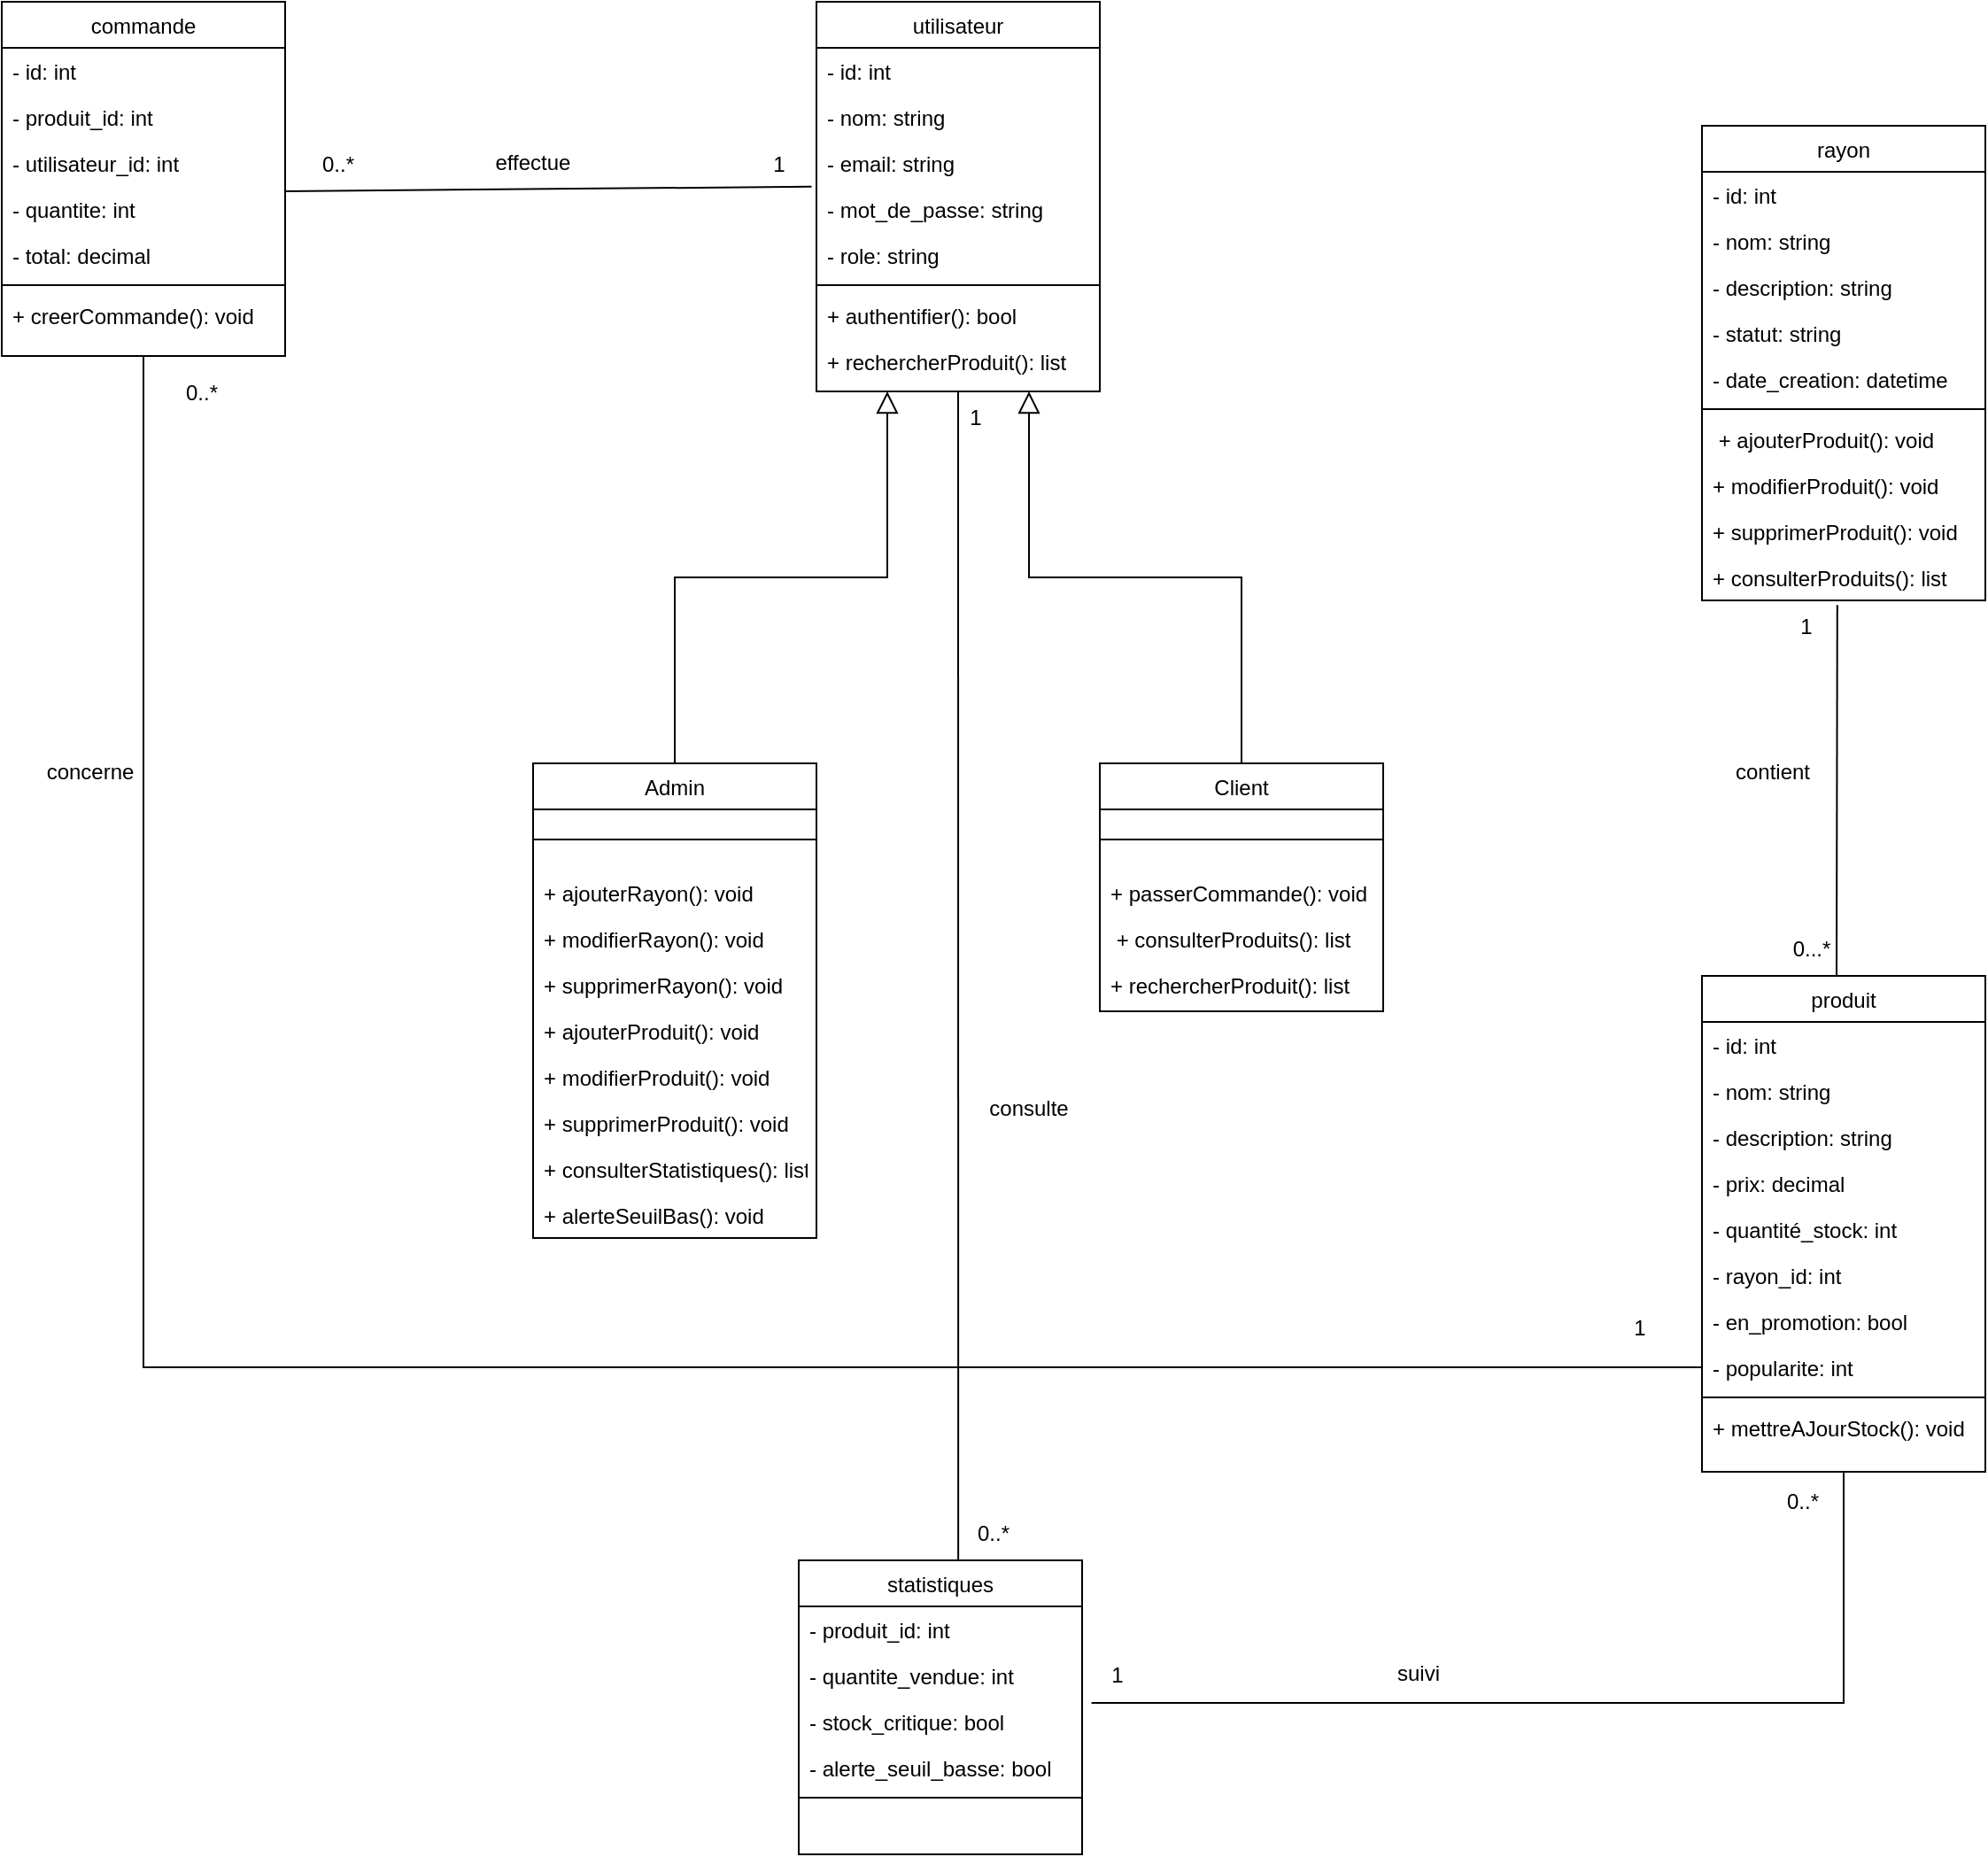 <mxfile version="26.1.0">
  <diagram id="C5RBs43oDa-KdzZeNtuy" name="Page-1">
    <mxGraphModel dx="2954" dy="2466" grid="1" gridSize="10" guides="1" tooltips="1" connect="1" arrows="1" fold="1" page="1" pageScale="1" pageWidth="827" pageHeight="1169" math="0" shadow="0">
      <root>
        <mxCell id="WIyWlLk6GJQsqaUBKTNV-0" />
        <mxCell id="WIyWlLk6GJQsqaUBKTNV-1" parent="WIyWlLk6GJQsqaUBKTNV-0" />
        <mxCell id="zkfFHV4jXpPFQw0GAbJ--12" value="" style="endArrow=block;endSize=10;endFill=0;shadow=0;strokeWidth=1;rounded=0;curved=0;edgeStyle=elbowEdgeStyle;elbow=vertical;exitX=0.5;exitY=0;exitDx=0;exitDy=0;entryX=0.25;entryY=1;entryDx=0;entryDy=0;" parent="WIyWlLk6GJQsqaUBKTNV-1" source="wfbPe1HCgAPdPwC0ems8-38" target="wfbPe1HCgAPdPwC0ems8-25" edge="1">
          <mxGeometry width="160" relative="1" as="geometry">
            <mxPoint x="860" y="212" as="sourcePoint" />
            <mxPoint x="960" y="110" as="targetPoint" />
          </mxGeometry>
        </mxCell>
        <mxCell id="wfbPe1HCgAPdPwC0ems8-0" value="rayon" style="swimlane;fontStyle=0;align=center;verticalAlign=top;childLayout=stackLayout;horizontal=1;startSize=26;horizontalStack=0;resizeParent=1;resizeLast=0;collapsible=1;marginBottom=0;rounded=0;shadow=0;strokeWidth=1;" vertex="1" parent="WIyWlLk6GJQsqaUBKTNV-1">
          <mxGeometry x="1060" y="-120" width="160" height="268" as="geometry">
            <mxRectangle x="550" y="140" width="160" height="26" as="alternateBounds" />
          </mxGeometry>
        </mxCell>
        <mxCell id="wfbPe1HCgAPdPwC0ems8-1" value="- id: int" style="text;align=left;verticalAlign=top;spacingLeft=4;spacingRight=4;overflow=hidden;rotatable=0;points=[[0,0.5],[1,0.5]];portConstraint=eastwest;" vertex="1" parent="wfbPe1HCgAPdPwC0ems8-0">
          <mxGeometry y="26" width="160" height="26" as="geometry" />
        </mxCell>
        <mxCell id="wfbPe1HCgAPdPwC0ems8-2" value="- nom: string" style="text;align=left;verticalAlign=top;spacingLeft=4;spacingRight=4;overflow=hidden;rotatable=0;points=[[0,0.5],[1,0.5]];portConstraint=eastwest;rounded=0;shadow=0;html=0;" vertex="1" parent="wfbPe1HCgAPdPwC0ems8-0">
          <mxGeometry y="52" width="160" height="26" as="geometry" />
        </mxCell>
        <mxCell id="wfbPe1HCgAPdPwC0ems8-3" value="- description: string" style="text;align=left;verticalAlign=top;spacingLeft=4;spacingRight=4;overflow=hidden;rotatable=0;points=[[0,0.5],[1,0.5]];portConstraint=eastwest;rounded=0;shadow=0;html=0;" vertex="1" parent="wfbPe1HCgAPdPwC0ems8-0">
          <mxGeometry y="78" width="160" height="26" as="geometry" />
        </mxCell>
        <mxCell id="wfbPe1HCgAPdPwC0ems8-4" value="- statut: string" style="text;align=left;verticalAlign=top;spacingLeft=4;spacingRight=4;overflow=hidden;rotatable=0;points=[[0,0.5],[1,0.5]];portConstraint=eastwest;rounded=0;shadow=0;html=0;" vertex="1" parent="wfbPe1HCgAPdPwC0ems8-0">
          <mxGeometry y="104" width="160" height="26" as="geometry" />
        </mxCell>
        <mxCell id="wfbPe1HCgAPdPwC0ems8-5" value="- date_creation: datetime" style="text;align=left;verticalAlign=top;spacingLeft=4;spacingRight=4;overflow=hidden;rotatable=0;points=[[0,0.5],[1,0.5]];portConstraint=eastwest;rounded=0;shadow=0;html=0;" vertex="1" parent="wfbPe1HCgAPdPwC0ems8-0">
          <mxGeometry y="130" width="160" height="26" as="geometry" />
        </mxCell>
        <mxCell id="wfbPe1HCgAPdPwC0ems8-6" value="" style="line;html=1;strokeWidth=1;align=left;verticalAlign=middle;spacingTop=-1;spacingLeft=3;spacingRight=3;rotatable=0;labelPosition=right;points=[];portConstraint=eastwest;" vertex="1" parent="wfbPe1HCgAPdPwC0ems8-0">
          <mxGeometry y="156" width="160" height="8" as="geometry" />
        </mxCell>
        <mxCell id="wfbPe1HCgAPdPwC0ems8-7" value=" + ajouterProduit(): void" style="text;align=left;verticalAlign=top;spacingLeft=4;spacingRight=4;overflow=hidden;rotatable=0;points=[[0,0.5],[1,0.5]];portConstraint=eastwest;" vertex="1" parent="wfbPe1HCgAPdPwC0ems8-0">
          <mxGeometry y="164" width="160" height="26" as="geometry" />
        </mxCell>
        <mxCell id="wfbPe1HCgAPdPwC0ems8-9" value="+ modifierProduit(): void" style="text;align=left;verticalAlign=top;spacingLeft=4;spacingRight=4;overflow=hidden;rotatable=0;points=[[0,0.5],[1,0.5]];portConstraint=eastwest;" vertex="1" parent="wfbPe1HCgAPdPwC0ems8-0">
          <mxGeometry y="190" width="160" height="26" as="geometry" />
        </mxCell>
        <mxCell id="wfbPe1HCgAPdPwC0ems8-8" value="+ supprimerProduit(): void" style="text;align=left;verticalAlign=top;spacingLeft=4;spacingRight=4;overflow=hidden;rotatable=0;points=[[0,0.5],[1,0.5]];portConstraint=eastwest;" vertex="1" parent="wfbPe1HCgAPdPwC0ems8-0">
          <mxGeometry y="216" width="160" height="26" as="geometry" />
        </mxCell>
        <mxCell id="wfbPe1HCgAPdPwC0ems8-10" value="+ consulterProduits(): list&#xa;" style="text;align=left;verticalAlign=top;spacingLeft=4;spacingRight=4;overflow=hidden;rotatable=0;points=[[0,0.5],[1,0.5]];portConstraint=eastwest;" vertex="1" parent="wfbPe1HCgAPdPwC0ems8-0">
          <mxGeometry y="242" width="160" height="26" as="geometry" />
        </mxCell>
        <mxCell id="wfbPe1HCgAPdPwC0ems8-11" value="produit" style="swimlane;fontStyle=0;align=center;verticalAlign=top;childLayout=stackLayout;horizontal=1;startSize=26;horizontalStack=0;resizeParent=1;resizeLast=0;collapsible=1;marginBottom=0;rounded=0;shadow=0;strokeWidth=1;" vertex="1" parent="WIyWlLk6GJQsqaUBKTNV-1">
          <mxGeometry x="1060" y="360" width="160" height="280" as="geometry">
            <mxRectangle x="550" y="140" width="160" height="26" as="alternateBounds" />
          </mxGeometry>
        </mxCell>
        <mxCell id="wfbPe1HCgAPdPwC0ems8-12" value="- id: int" style="text;align=left;verticalAlign=top;spacingLeft=4;spacingRight=4;overflow=hidden;rotatable=0;points=[[0,0.5],[1,0.5]];portConstraint=eastwest;" vertex="1" parent="wfbPe1HCgAPdPwC0ems8-11">
          <mxGeometry y="26" width="160" height="26" as="geometry" />
        </mxCell>
        <mxCell id="wfbPe1HCgAPdPwC0ems8-13" value="- nom: string" style="text;align=left;verticalAlign=top;spacingLeft=4;spacingRight=4;overflow=hidden;rotatable=0;points=[[0,0.5],[1,0.5]];portConstraint=eastwest;rounded=0;shadow=0;html=0;" vertex="1" parent="wfbPe1HCgAPdPwC0ems8-11">
          <mxGeometry y="52" width="160" height="26" as="geometry" />
        </mxCell>
        <mxCell id="wfbPe1HCgAPdPwC0ems8-14" value="- description: string" style="text;align=left;verticalAlign=top;spacingLeft=4;spacingRight=4;overflow=hidden;rotatable=0;points=[[0,0.5],[1,0.5]];portConstraint=eastwest;rounded=0;shadow=0;html=0;" vertex="1" parent="wfbPe1HCgAPdPwC0ems8-11">
          <mxGeometry y="78" width="160" height="26" as="geometry" />
        </mxCell>
        <mxCell id="wfbPe1HCgAPdPwC0ems8-15" value="- prix: decimal" style="text;align=left;verticalAlign=top;spacingLeft=4;spacingRight=4;overflow=hidden;rotatable=0;points=[[0,0.5],[1,0.5]];portConstraint=eastwest;rounded=0;shadow=0;html=0;" vertex="1" parent="wfbPe1HCgAPdPwC0ems8-11">
          <mxGeometry y="104" width="160" height="26" as="geometry" />
        </mxCell>
        <mxCell id="wfbPe1HCgAPdPwC0ems8-16" value="- quantité_stock: int" style="text;align=left;verticalAlign=top;spacingLeft=4;spacingRight=4;overflow=hidden;rotatable=0;points=[[0,0.5],[1,0.5]];portConstraint=eastwest;rounded=0;shadow=0;html=0;" vertex="1" parent="wfbPe1HCgAPdPwC0ems8-11">
          <mxGeometry y="130" width="160" height="26" as="geometry" />
        </mxCell>
        <mxCell id="wfbPe1HCgAPdPwC0ems8-22" value="- rayon_id: int" style="text;align=left;verticalAlign=top;spacingLeft=4;spacingRight=4;overflow=hidden;rotatable=0;points=[[0,0.5],[1,0.5]];portConstraint=eastwest;rounded=0;shadow=0;html=0;" vertex="1" parent="wfbPe1HCgAPdPwC0ems8-11">
          <mxGeometry y="156" width="160" height="26" as="geometry" />
        </mxCell>
        <mxCell id="wfbPe1HCgAPdPwC0ems8-23" value="- en_promotion: bool" style="text;align=left;verticalAlign=top;spacingLeft=4;spacingRight=4;overflow=hidden;rotatable=0;points=[[0,0.5],[1,0.5]];portConstraint=eastwest;rounded=0;shadow=0;html=0;" vertex="1" parent="wfbPe1HCgAPdPwC0ems8-11">
          <mxGeometry y="182" width="160" height="26" as="geometry" />
        </mxCell>
        <mxCell id="wfbPe1HCgAPdPwC0ems8-24" value="- popularite: int" style="text;align=left;verticalAlign=top;spacingLeft=4;spacingRight=4;overflow=hidden;rotatable=0;points=[[0,0.5],[1,0.5]];portConstraint=eastwest;rounded=0;shadow=0;html=0;" vertex="1" parent="wfbPe1HCgAPdPwC0ems8-11">
          <mxGeometry y="208" width="160" height="26" as="geometry" />
        </mxCell>
        <mxCell id="wfbPe1HCgAPdPwC0ems8-17" value="" style="line;html=1;strokeWidth=1;align=left;verticalAlign=middle;spacingTop=-1;spacingLeft=3;spacingRight=3;rotatable=0;labelPosition=right;points=[];portConstraint=eastwest;" vertex="1" parent="wfbPe1HCgAPdPwC0ems8-11">
          <mxGeometry y="234" width="160" height="8" as="geometry" />
        </mxCell>
        <mxCell id="wfbPe1HCgAPdPwC0ems8-18" value="+ mettreAJourStock(): void" style="text;align=left;verticalAlign=top;spacingLeft=4;spacingRight=4;overflow=hidden;rotatable=0;points=[[0,0.5],[1,0.5]];portConstraint=eastwest;" vertex="1" parent="wfbPe1HCgAPdPwC0ems8-11">
          <mxGeometry y="242" width="160" height="26" as="geometry" />
        </mxCell>
        <mxCell id="wfbPe1HCgAPdPwC0ems8-25" value="utilisateur" style="swimlane;fontStyle=0;align=center;verticalAlign=top;childLayout=stackLayout;horizontal=1;startSize=26;horizontalStack=0;resizeParent=1;resizeLast=0;collapsible=1;marginBottom=0;rounded=0;shadow=0;strokeWidth=1;" vertex="1" parent="WIyWlLk6GJQsqaUBKTNV-1">
          <mxGeometry x="560" y="-190" width="160" height="220" as="geometry">
            <mxRectangle x="550" y="140" width="160" height="26" as="alternateBounds" />
          </mxGeometry>
        </mxCell>
        <mxCell id="wfbPe1HCgAPdPwC0ems8-26" value="- id: int" style="text;align=left;verticalAlign=top;spacingLeft=4;spacingRight=4;overflow=hidden;rotatable=0;points=[[0,0.5],[1,0.5]];portConstraint=eastwest;" vertex="1" parent="wfbPe1HCgAPdPwC0ems8-25">
          <mxGeometry y="26" width="160" height="26" as="geometry" />
        </mxCell>
        <mxCell id="wfbPe1HCgAPdPwC0ems8-27" value="- nom: string" style="text;align=left;verticalAlign=top;spacingLeft=4;spacingRight=4;overflow=hidden;rotatable=0;points=[[0,0.5],[1,0.5]];portConstraint=eastwest;rounded=0;shadow=0;html=0;" vertex="1" parent="wfbPe1HCgAPdPwC0ems8-25">
          <mxGeometry y="52" width="160" height="26" as="geometry" />
        </mxCell>
        <mxCell id="wfbPe1HCgAPdPwC0ems8-28" value="- email: string" style="text;align=left;verticalAlign=top;spacingLeft=4;spacingRight=4;overflow=hidden;rotatable=0;points=[[0,0.5],[1,0.5]];portConstraint=eastwest;rounded=0;shadow=0;html=0;" vertex="1" parent="wfbPe1HCgAPdPwC0ems8-25">
          <mxGeometry y="78" width="160" height="26" as="geometry" />
        </mxCell>
        <mxCell id="wfbPe1HCgAPdPwC0ems8-29" value="- mot_de_passe: string" style="text;align=left;verticalAlign=top;spacingLeft=4;spacingRight=4;overflow=hidden;rotatable=0;points=[[0,0.5],[1,0.5]];portConstraint=eastwest;rounded=0;shadow=0;html=0;" vertex="1" parent="wfbPe1HCgAPdPwC0ems8-25">
          <mxGeometry y="104" width="160" height="26" as="geometry" />
        </mxCell>
        <mxCell id="wfbPe1HCgAPdPwC0ems8-30" value="- role: string" style="text;align=left;verticalAlign=top;spacingLeft=4;spacingRight=4;overflow=hidden;rotatable=0;points=[[0,0.5],[1,0.5]];portConstraint=eastwest;rounded=0;shadow=0;html=0;" vertex="1" parent="wfbPe1HCgAPdPwC0ems8-25">
          <mxGeometry y="130" width="160" height="26" as="geometry" />
        </mxCell>
        <mxCell id="wfbPe1HCgAPdPwC0ems8-34" value="" style="line;html=1;strokeWidth=1;align=left;verticalAlign=middle;spacingTop=-1;spacingLeft=3;spacingRight=3;rotatable=0;labelPosition=right;points=[];portConstraint=eastwest;" vertex="1" parent="wfbPe1HCgAPdPwC0ems8-25">
          <mxGeometry y="156" width="160" height="8" as="geometry" />
        </mxCell>
        <mxCell id="wfbPe1HCgAPdPwC0ems8-35" value="+ authentifier(): bool" style="text;align=left;verticalAlign=top;spacingLeft=4;spacingRight=4;overflow=hidden;rotatable=0;points=[[0,0.5],[1,0.5]];portConstraint=eastwest;" vertex="1" parent="wfbPe1HCgAPdPwC0ems8-25">
          <mxGeometry y="164" width="160" height="26" as="geometry" />
        </mxCell>
        <mxCell id="wfbPe1HCgAPdPwC0ems8-37" value="+ rechercherProduit(): list" style="text;align=left;verticalAlign=top;spacingLeft=4;spacingRight=4;overflow=hidden;rotatable=0;points=[[0,0.5],[1,0.5]];portConstraint=eastwest;" vertex="1" parent="wfbPe1HCgAPdPwC0ems8-25">
          <mxGeometry y="190" width="160" height="26" as="geometry" />
        </mxCell>
        <mxCell id="wfbPe1HCgAPdPwC0ems8-38" value="Admin" style="swimlane;fontStyle=0;align=center;verticalAlign=top;childLayout=stackLayout;horizontal=1;startSize=26;horizontalStack=0;resizeParent=1;resizeLast=0;collapsible=1;marginBottom=0;rounded=0;shadow=0;strokeWidth=1;" vertex="1" parent="WIyWlLk6GJQsqaUBKTNV-1">
          <mxGeometry x="400" y="240" width="160" height="268" as="geometry">
            <mxRectangle x="550" y="140" width="160" height="26" as="alternateBounds" />
          </mxGeometry>
        </mxCell>
        <mxCell id="wfbPe1HCgAPdPwC0ems8-44" value="" style="line;html=1;strokeWidth=1;align=left;verticalAlign=middle;spacingTop=-1;spacingLeft=3;spacingRight=3;rotatable=0;labelPosition=right;points=[];portConstraint=eastwest;" vertex="1" parent="wfbPe1HCgAPdPwC0ems8-38">
          <mxGeometry y="26" width="160" height="34" as="geometry" />
        </mxCell>
        <mxCell id="wfbPe1HCgAPdPwC0ems8-45" value="+ ajouterRayon(): void" style="text;align=left;verticalAlign=top;spacingLeft=4;spacingRight=4;overflow=hidden;rotatable=0;points=[[0,0.5],[1,0.5]];portConstraint=eastwest;" vertex="1" parent="wfbPe1HCgAPdPwC0ems8-38">
          <mxGeometry y="60" width="160" height="26" as="geometry" />
        </mxCell>
        <mxCell id="wfbPe1HCgAPdPwC0ems8-46" value="+ modifierRayon(): void" style="text;align=left;verticalAlign=top;spacingLeft=4;spacingRight=4;overflow=hidden;rotatable=0;points=[[0,0.5],[1,0.5]];portConstraint=eastwest;" vertex="1" parent="wfbPe1HCgAPdPwC0ems8-38">
          <mxGeometry y="86" width="160" height="26" as="geometry" />
        </mxCell>
        <mxCell id="wfbPe1HCgAPdPwC0ems8-47" value="+ supprimerRayon(): void" style="text;align=left;verticalAlign=top;spacingLeft=4;spacingRight=4;overflow=hidden;rotatable=0;points=[[0,0.5],[1,0.5]];portConstraint=eastwest;" vertex="1" parent="wfbPe1HCgAPdPwC0ems8-38">
          <mxGeometry y="112" width="160" height="26" as="geometry" />
        </mxCell>
        <mxCell id="wfbPe1HCgAPdPwC0ems8-48" value="+ ajouterProduit(): void" style="text;align=left;verticalAlign=top;spacingLeft=4;spacingRight=4;overflow=hidden;rotatable=0;points=[[0,0.5],[1,0.5]];portConstraint=eastwest;" vertex="1" parent="wfbPe1HCgAPdPwC0ems8-38">
          <mxGeometry y="138" width="160" height="26" as="geometry" />
        </mxCell>
        <mxCell id="wfbPe1HCgAPdPwC0ems8-49" value="+ modifierProduit(): void" style="text;align=left;verticalAlign=top;spacingLeft=4;spacingRight=4;overflow=hidden;rotatable=0;points=[[0,0.5],[1,0.5]];portConstraint=eastwest;" vertex="1" parent="wfbPe1HCgAPdPwC0ems8-38">
          <mxGeometry y="164" width="160" height="26" as="geometry" />
        </mxCell>
        <mxCell id="wfbPe1HCgAPdPwC0ems8-50" value="+ supprimerProduit(): void" style="text;align=left;verticalAlign=top;spacingLeft=4;spacingRight=4;overflow=hidden;rotatable=0;points=[[0,0.5],[1,0.5]];portConstraint=eastwest;" vertex="1" parent="wfbPe1HCgAPdPwC0ems8-38">
          <mxGeometry y="190" width="160" height="26" as="geometry" />
        </mxCell>
        <mxCell id="wfbPe1HCgAPdPwC0ems8-51" value="+ consulterStatistiques(): list" style="text;align=left;verticalAlign=top;spacingLeft=4;spacingRight=4;overflow=hidden;rotatable=0;points=[[0,0.5],[1,0.5]];portConstraint=eastwest;" vertex="1" parent="wfbPe1HCgAPdPwC0ems8-38">
          <mxGeometry y="216" width="160" height="26" as="geometry" />
        </mxCell>
        <mxCell id="wfbPe1HCgAPdPwC0ems8-52" value="+ alerteSeuilBas(): void" style="text;align=left;verticalAlign=top;spacingLeft=4;spacingRight=4;overflow=hidden;rotatable=0;points=[[0,0.5],[1,0.5]];portConstraint=eastwest;" vertex="1" parent="wfbPe1HCgAPdPwC0ems8-38">
          <mxGeometry y="242" width="160" height="26" as="geometry" />
        </mxCell>
        <mxCell id="wfbPe1HCgAPdPwC0ems8-53" value="Client" style="swimlane;fontStyle=0;align=center;verticalAlign=top;childLayout=stackLayout;horizontal=1;startSize=26;horizontalStack=0;resizeParent=1;resizeLast=0;collapsible=1;marginBottom=0;rounded=0;shadow=0;strokeWidth=1;" vertex="1" parent="WIyWlLk6GJQsqaUBKTNV-1">
          <mxGeometry x="720" y="240" width="160" height="140" as="geometry">
            <mxRectangle x="550" y="140" width="160" height="26" as="alternateBounds" />
          </mxGeometry>
        </mxCell>
        <mxCell id="wfbPe1HCgAPdPwC0ems8-54" value="" style="line;html=1;strokeWidth=1;align=left;verticalAlign=middle;spacingTop=-1;spacingLeft=3;spacingRight=3;rotatable=0;labelPosition=right;points=[];portConstraint=eastwest;" vertex="1" parent="wfbPe1HCgAPdPwC0ems8-53">
          <mxGeometry y="26" width="160" height="34" as="geometry" />
        </mxCell>
        <mxCell id="wfbPe1HCgAPdPwC0ems8-55" value="+ passerCommande(): void" style="text;align=left;verticalAlign=top;spacingLeft=4;spacingRight=4;overflow=hidden;rotatable=0;points=[[0,0.5],[1,0.5]];portConstraint=eastwest;" vertex="1" parent="wfbPe1HCgAPdPwC0ems8-53">
          <mxGeometry y="60" width="160" height="26" as="geometry" />
        </mxCell>
        <mxCell id="wfbPe1HCgAPdPwC0ems8-56" value=" + consulterProduits(): list" style="text;align=left;verticalAlign=top;spacingLeft=4;spacingRight=4;overflow=hidden;rotatable=0;points=[[0,0.5],[1,0.5]];portConstraint=eastwest;" vertex="1" parent="wfbPe1HCgAPdPwC0ems8-53">
          <mxGeometry y="86" width="160" height="26" as="geometry" />
        </mxCell>
        <mxCell id="wfbPe1HCgAPdPwC0ems8-57" value="+ rechercherProduit(): list" style="text;align=left;verticalAlign=top;spacingLeft=4;spacingRight=4;overflow=hidden;rotatable=0;points=[[0,0.5],[1,0.5]];portConstraint=eastwest;" vertex="1" parent="wfbPe1HCgAPdPwC0ems8-53">
          <mxGeometry y="112" width="160" height="26" as="geometry" />
        </mxCell>
        <mxCell id="wfbPe1HCgAPdPwC0ems8-63" value="commande" style="swimlane;fontStyle=0;align=center;verticalAlign=top;childLayout=stackLayout;horizontal=1;startSize=26;horizontalStack=0;resizeParent=1;resizeLast=0;collapsible=1;marginBottom=0;rounded=0;shadow=0;strokeWidth=1;" vertex="1" parent="WIyWlLk6GJQsqaUBKTNV-1">
          <mxGeometry x="100" y="-190" width="160" height="200" as="geometry">
            <mxRectangle x="550" y="140" width="160" height="26" as="alternateBounds" />
          </mxGeometry>
        </mxCell>
        <mxCell id="wfbPe1HCgAPdPwC0ems8-64" value="- id: int" style="text;align=left;verticalAlign=top;spacingLeft=4;spacingRight=4;overflow=hidden;rotatable=0;points=[[0,0.5],[1,0.5]];portConstraint=eastwest;" vertex="1" parent="wfbPe1HCgAPdPwC0ems8-63">
          <mxGeometry y="26" width="160" height="26" as="geometry" />
        </mxCell>
        <mxCell id="wfbPe1HCgAPdPwC0ems8-65" value="- produit_id: int" style="text;align=left;verticalAlign=top;spacingLeft=4;spacingRight=4;overflow=hidden;rotatable=0;points=[[0,0.5],[1,0.5]];portConstraint=eastwest;rounded=0;shadow=0;html=0;" vertex="1" parent="wfbPe1HCgAPdPwC0ems8-63">
          <mxGeometry y="52" width="160" height="26" as="geometry" />
        </mxCell>
        <mxCell id="wfbPe1HCgAPdPwC0ems8-66" value="- utilisateur_id: int" style="text;align=left;verticalAlign=top;spacingLeft=4;spacingRight=4;overflow=hidden;rotatable=0;points=[[0,0.5],[1,0.5]];portConstraint=eastwest;rounded=0;shadow=0;html=0;" vertex="1" parent="wfbPe1HCgAPdPwC0ems8-63">
          <mxGeometry y="78" width="160" height="26" as="geometry" />
        </mxCell>
        <mxCell id="wfbPe1HCgAPdPwC0ems8-67" value="- quantite: int" style="text;align=left;verticalAlign=top;spacingLeft=4;spacingRight=4;overflow=hidden;rotatable=0;points=[[0,0.5],[1,0.5]];portConstraint=eastwest;rounded=0;shadow=0;html=0;" vertex="1" parent="wfbPe1HCgAPdPwC0ems8-63">
          <mxGeometry y="104" width="160" height="26" as="geometry" />
        </mxCell>
        <mxCell id="wfbPe1HCgAPdPwC0ems8-68" value="- total: decimal" style="text;align=left;verticalAlign=top;spacingLeft=4;spacingRight=4;overflow=hidden;rotatable=0;points=[[0,0.5],[1,0.5]];portConstraint=eastwest;rounded=0;shadow=0;html=0;" vertex="1" parent="wfbPe1HCgAPdPwC0ems8-63">
          <mxGeometry y="130" width="160" height="26" as="geometry" />
        </mxCell>
        <mxCell id="wfbPe1HCgAPdPwC0ems8-69" value="" style="line;html=1;strokeWidth=1;align=left;verticalAlign=middle;spacingTop=-1;spacingLeft=3;spacingRight=3;rotatable=0;labelPosition=right;points=[];portConstraint=eastwest;" vertex="1" parent="wfbPe1HCgAPdPwC0ems8-63">
          <mxGeometry y="156" width="160" height="8" as="geometry" />
        </mxCell>
        <mxCell id="wfbPe1HCgAPdPwC0ems8-70" value="+ creerCommande(): void" style="text;align=left;verticalAlign=top;spacingLeft=4;spacingRight=4;overflow=hidden;rotatable=0;points=[[0,0.5],[1,0.5]];portConstraint=eastwest;" vertex="1" parent="wfbPe1HCgAPdPwC0ems8-63">
          <mxGeometry y="164" width="160" height="26" as="geometry" />
        </mxCell>
        <mxCell id="wfbPe1HCgAPdPwC0ems8-72" value="statistiques" style="swimlane;fontStyle=0;align=center;verticalAlign=top;childLayout=stackLayout;horizontal=1;startSize=26;horizontalStack=0;resizeParent=1;resizeLast=0;collapsible=1;marginBottom=0;rounded=0;shadow=0;strokeWidth=1;" vertex="1" parent="WIyWlLk6GJQsqaUBKTNV-1">
          <mxGeometry x="550" y="690" width="160" height="166" as="geometry">
            <mxRectangle x="550" y="140" width="160" height="26" as="alternateBounds" />
          </mxGeometry>
        </mxCell>
        <mxCell id="wfbPe1HCgAPdPwC0ems8-73" value="- produit_id: int" style="text;align=left;verticalAlign=top;spacingLeft=4;spacingRight=4;overflow=hidden;rotatable=0;points=[[0,0.5],[1,0.5]];portConstraint=eastwest;" vertex="1" parent="wfbPe1HCgAPdPwC0ems8-72">
          <mxGeometry y="26" width="160" height="26" as="geometry" />
        </mxCell>
        <mxCell id="wfbPe1HCgAPdPwC0ems8-74" value="- quantite_vendue: int" style="text;align=left;verticalAlign=top;spacingLeft=4;spacingRight=4;overflow=hidden;rotatable=0;points=[[0,0.5],[1,0.5]];portConstraint=eastwest;rounded=0;shadow=0;html=0;" vertex="1" parent="wfbPe1HCgAPdPwC0ems8-72">
          <mxGeometry y="52" width="160" height="26" as="geometry" />
        </mxCell>
        <mxCell id="wfbPe1HCgAPdPwC0ems8-75" value="- stock_critique: bool" style="text;align=left;verticalAlign=top;spacingLeft=4;spacingRight=4;overflow=hidden;rotatable=0;points=[[0,0.5],[1,0.5]];portConstraint=eastwest;rounded=0;shadow=0;html=0;" vertex="1" parent="wfbPe1HCgAPdPwC0ems8-72">
          <mxGeometry y="78" width="160" height="26" as="geometry" />
        </mxCell>
        <mxCell id="wfbPe1HCgAPdPwC0ems8-76" value="- alerte_seuil_basse: bool" style="text;align=left;verticalAlign=top;spacingLeft=4;spacingRight=4;overflow=hidden;rotatable=0;points=[[0,0.5],[1,0.5]];portConstraint=eastwest;rounded=0;shadow=0;html=0;" vertex="1" parent="wfbPe1HCgAPdPwC0ems8-72">
          <mxGeometry y="104" width="160" height="26" as="geometry" />
        </mxCell>
        <mxCell id="wfbPe1HCgAPdPwC0ems8-78" value="" style="line;html=1;strokeWidth=1;align=left;verticalAlign=middle;spacingTop=-1;spacingLeft=3;spacingRight=3;rotatable=0;labelPosition=right;points=[];portConstraint=eastwest;" vertex="1" parent="wfbPe1HCgAPdPwC0ems8-72">
          <mxGeometry y="130" width="160" height="8" as="geometry" />
        </mxCell>
        <mxCell id="wfbPe1HCgAPdPwC0ems8-80" value="" style="endArrow=block;endSize=10;endFill=0;shadow=0;strokeWidth=1;rounded=0;curved=0;edgeStyle=elbowEdgeStyle;elbow=vertical;exitX=0.5;exitY=0;exitDx=0;exitDy=0;entryX=0.75;entryY=1;entryDx=0;entryDy=0;" edge="1" parent="WIyWlLk6GJQsqaUBKTNV-1" source="wfbPe1HCgAPdPwC0ems8-53" target="wfbPe1HCgAPdPwC0ems8-25">
          <mxGeometry width="160" relative="1" as="geometry">
            <mxPoint x="490" y="250" as="sourcePoint" />
            <mxPoint x="610" y="40" as="targetPoint" />
          </mxGeometry>
        </mxCell>
        <mxCell id="wfbPe1HCgAPdPwC0ems8-81" value="" style="endArrow=none;html=1;rounded=0;entryX=0.465;entryY=1.099;entryDx=0;entryDy=0;entryPerimeter=0;" edge="1" parent="WIyWlLk6GJQsqaUBKTNV-1">
          <mxGeometry width="50" height="50" relative="1" as="geometry">
            <mxPoint x="1136" y="360" as="sourcePoint" />
            <mxPoint x="1136.4" y="150.574" as="targetPoint" />
          </mxGeometry>
        </mxCell>
        <mxCell id="wfbPe1HCgAPdPwC0ems8-83" value="1" style="text;html=1;align=center;verticalAlign=middle;whiteSpace=wrap;rounded=0;" vertex="1" parent="WIyWlLk6GJQsqaUBKTNV-1">
          <mxGeometry x="1089" y="148" width="60" height="30" as="geometry" />
        </mxCell>
        <mxCell id="wfbPe1HCgAPdPwC0ems8-84" value="0...*" style="text;html=1;align=center;verticalAlign=middle;whiteSpace=wrap;rounded=0;" vertex="1" parent="WIyWlLk6GJQsqaUBKTNV-1">
          <mxGeometry x="1092" y="330" width="60" height="30" as="geometry" />
        </mxCell>
        <mxCell id="wfbPe1HCgAPdPwC0ems8-85" value="contient" style="text;html=1;align=center;verticalAlign=middle;whiteSpace=wrap;rounded=0;" vertex="1" parent="WIyWlLk6GJQsqaUBKTNV-1">
          <mxGeometry x="1070" y="230" width="60" height="30" as="geometry" />
        </mxCell>
        <mxCell id="wfbPe1HCgAPdPwC0ems8-86" value="" style="endArrow=none;html=1;rounded=0;exitX=0;exitY=1;exitDx=0;exitDy=0;entryX=-0.017;entryY=0.015;entryDx=0;entryDy=0;entryPerimeter=0;" edge="1" parent="WIyWlLk6GJQsqaUBKTNV-1" source="wfbPe1HCgAPdPwC0ems8-88" target="wfbPe1HCgAPdPwC0ems8-29">
          <mxGeometry width="50" height="50" relative="1" as="geometry">
            <mxPoint x="380" y="40" as="sourcePoint" />
            <mxPoint x="430" y="-10" as="targetPoint" />
          </mxGeometry>
        </mxCell>
        <mxCell id="wfbPe1HCgAPdPwC0ems8-87" value="1" style="text;html=1;align=center;verticalAlign=middle;whiteSpace=wrap;rounded=0;" vertex="1" parent="WIyWlLk6GJQsqaUBKTNV-1">
          <mxGeometry x="509" y="-113" width="60" height="30" as="geometry" />
        </mxCell>
        <mxCell id="wfbPe1HCgAPdPwC0ems8-88" value="0..*" style="text;html=1;align=center;verticalAlign=middle;whiteSpace=wrap;rounded=0;" vertex="1" parent="WIyWlLk6GJQsqaUBKTNV-1">
          <mxGeometry x="260" y="-113" width="60" height="30" as="geometry" />
        </mxCell>
        <mxCell id="wfbPe1HCgAPdPwC0ems8-89" value="" style="endArrow=none;html=1;rounded=0;entryX=0.5;entryY=1;entryDx=0;entryDy=0;edgeStyle=orthogonalEdgeStyle;exitX=0;exitY=0.5;exitDx=0;exitDy=0;" edge="1" parent="WIyWlLk6GJQsqaUBKTNV-1" source="wfbPe1HCgAPdPwC0ems8-24" target="wfbPe1HCgAPdPwC0ems8-63">
          <mxGeometry width="50" height="50" relative="1" as="geometry">
            <mxPoint x="690" y="340" as="sourcePoint" />
            <mxPoint x="740" y="290" as="targetPoint" />
          </mxGeometry>
        </mxCell>
        <mxCell id="wfbPe1HCgAPdPwC0ems8-90" value="0..*" style="text;html=1;align=center;verticalAlign=middle;whiteSpace=wrap;rounded=0;" vertex="1" parent="WIyWlLk6GJQsqaUBKTNV-1">
          <mxGeometry x="183" y="16" width="60" height="30" as="geometry" />
        </mxCell>
        <mxCell id="wfbPe1HCgAPdPwC0ems8-91" value="1" style="text;html=1;align=center;verticalAlign=middle;whiteSpace=wrap;rounded=0;" vertex="1" parent="WIyWlLk6GJQsqaUBKTNV-1">
          <mxGeometry x="995" y="544" width="60" height="30" as="geometry" />
        </mxCell>
        <mxCell id="wfbPe1HCgAPdPwC0ems8-92" value="" style="endArrow=none;html=1;rounded=0;edgeStyle=orthogonalEdgeStyle;exitX=1.033;exitY=0.096;exitDx=0;exitDy=0;exitPerimeter=0;entryX=0.5;entryY=1;entryDx=0;entryDy=0;" edge="1" parent="WIyWlLk6GJQsqaUBKTNV-1" source="wfbPe1HCgAPdPwC0ems8-75" target="wfbPe1HCgAPdPwC0ems8-11">
          <mxGeometry width="50" height="50" relative="1" as="geometry">
            <mxPoint x="710" y="660" as="sourcePoint" />
            <mxPoint x="760" y="610" as="targetPoint" />
          </mxGeometry>
        </mxCell>
        <mxCell id="wfbPe1HCgAPdPwC0ems8-93" value="0..*" style="text;html=1;align=center;verticalAlign=middle;whiteSpace=wrap;rounded=0;" vertex="1" parent="WIyWlLk6GJQsqaUBKTNV-1">
          <mxGeometry x="1087" y="642" width="60" height="30" as="geometry" />
        </mxCell>
        <mxCell id="wfbPe1HCgAPdPwC0ems8-94" value="1" style="text;html=1;align=center;verticalAlign=middle;whiteSpace=wrap;rounded=0;" vertex="1" parent="WIyWlLk6GJQsqaUBKTNV-1">
          <mxGeometry x="700" y="740" width="60" height="30" as="geometry" />
        </mxCell>
        <mxCell id="wfbPe1HCgAPdPwC0ems8-95" value="" style="endArrow=none;html=1;rounded=0;entryX=0.5;entryY=1;entryDx=0;entryDy=0;exitX=0.563;exitY=0;exitDx=0;exitDy=0;exitPerimeter=0;" edge="1" parent="WIyWlLk6GJQsqaUBKTNV-1" source="wfbPe1HCgAPdPwC0ems8-72" target="wfbPe1HCgAPdPwC0ems8-25">
          <mxGeometry width="50" height="50" relative="1" as="geometry">
            <mxPoint x="710" y="320" as="sourcePoint" />
            <mxPoint x="760" y="270" as="targetPoint" />
          </mxGeometry>
        </mxCell>
        <mxCell id="wfbPe1HCgAPdPwC0ems8-96" value="1" style="text;html=1;align=center;verticalAlign=middle;whiteSpace=wrap;rounded=0;" vertex="1" parent="WIyWlLk6GJQsqaUBKTNV-1">
          <mxGeometry x="620" y="30" width="60" height="30" as="geometry" />
        </mxCell>
        <mxCell id="wfbPe1HCgAPdPwC0ems8-97" value="0..*" style="text;html=1;align=center;verticalAlign=middle;whiteSpace=wrap;rounded=0;" vertex="1" parent="WIyWlLk6GJQsqaUBKTNV-1">
          <mxGeometry x="630" y="660" width="60" height="30" as="geometry" />
        </mxCell>
        <mxCell id="wfbPe1HCgAPdPwC0ems8-98" value="consulte" style="text;html=1;align=center;verticalAlign=middle;whiteSpace=wrap;rounded=0;" vertex="1" parent="WIyWlLk6GJQsqaUBKTNV-1">
          <mxGeometry x="650" y="420" width="60" height="30" as="geometry" />
        </mxCell>
        <mxCell id="wfbPe1HCgAPdPwC0ems8-99" value="suivi" style="text;html=1;align=center;verticalAlign=middle;whiteSpace=wrap;rounded=0;" vertex="1" parent="WIyWlLk6GJQsqaUBKTNV-1">
          <mxGeometry x="870" y="739" width="60" height="30" as="geometry" />
        </mxCell>
        <mxCell id="wfbPe1HCgAPdPwC0ems8-100" value="concerne" style="text;html=1;align=center;verticalAlign=middle;whiteSpace=wrap;rounded=0;" vertex="1" parent="WIyWlLk6GJQsqaUBKTNV-1">
          <mxGeometry x="120" y="230" width="60" height="30" as="geometry" />
        </mxCell>
        <mxCell id="wfbPe1HCgAPdPwC0ems8-103" value="effectue" style="text;html=1;align=center;verticalAlign=middle;whiteSpace=wrap;rounded=0;" vertex="1" parent="WIyWlLk6GJQsqaUBKTNV-1">
          <mxGeometry x="370" y="-114" width="60" height="30" as="geometry" />
        </mxCell>
      </root>
    </mxGraphModel>
  </diagram>
</mxfile>
